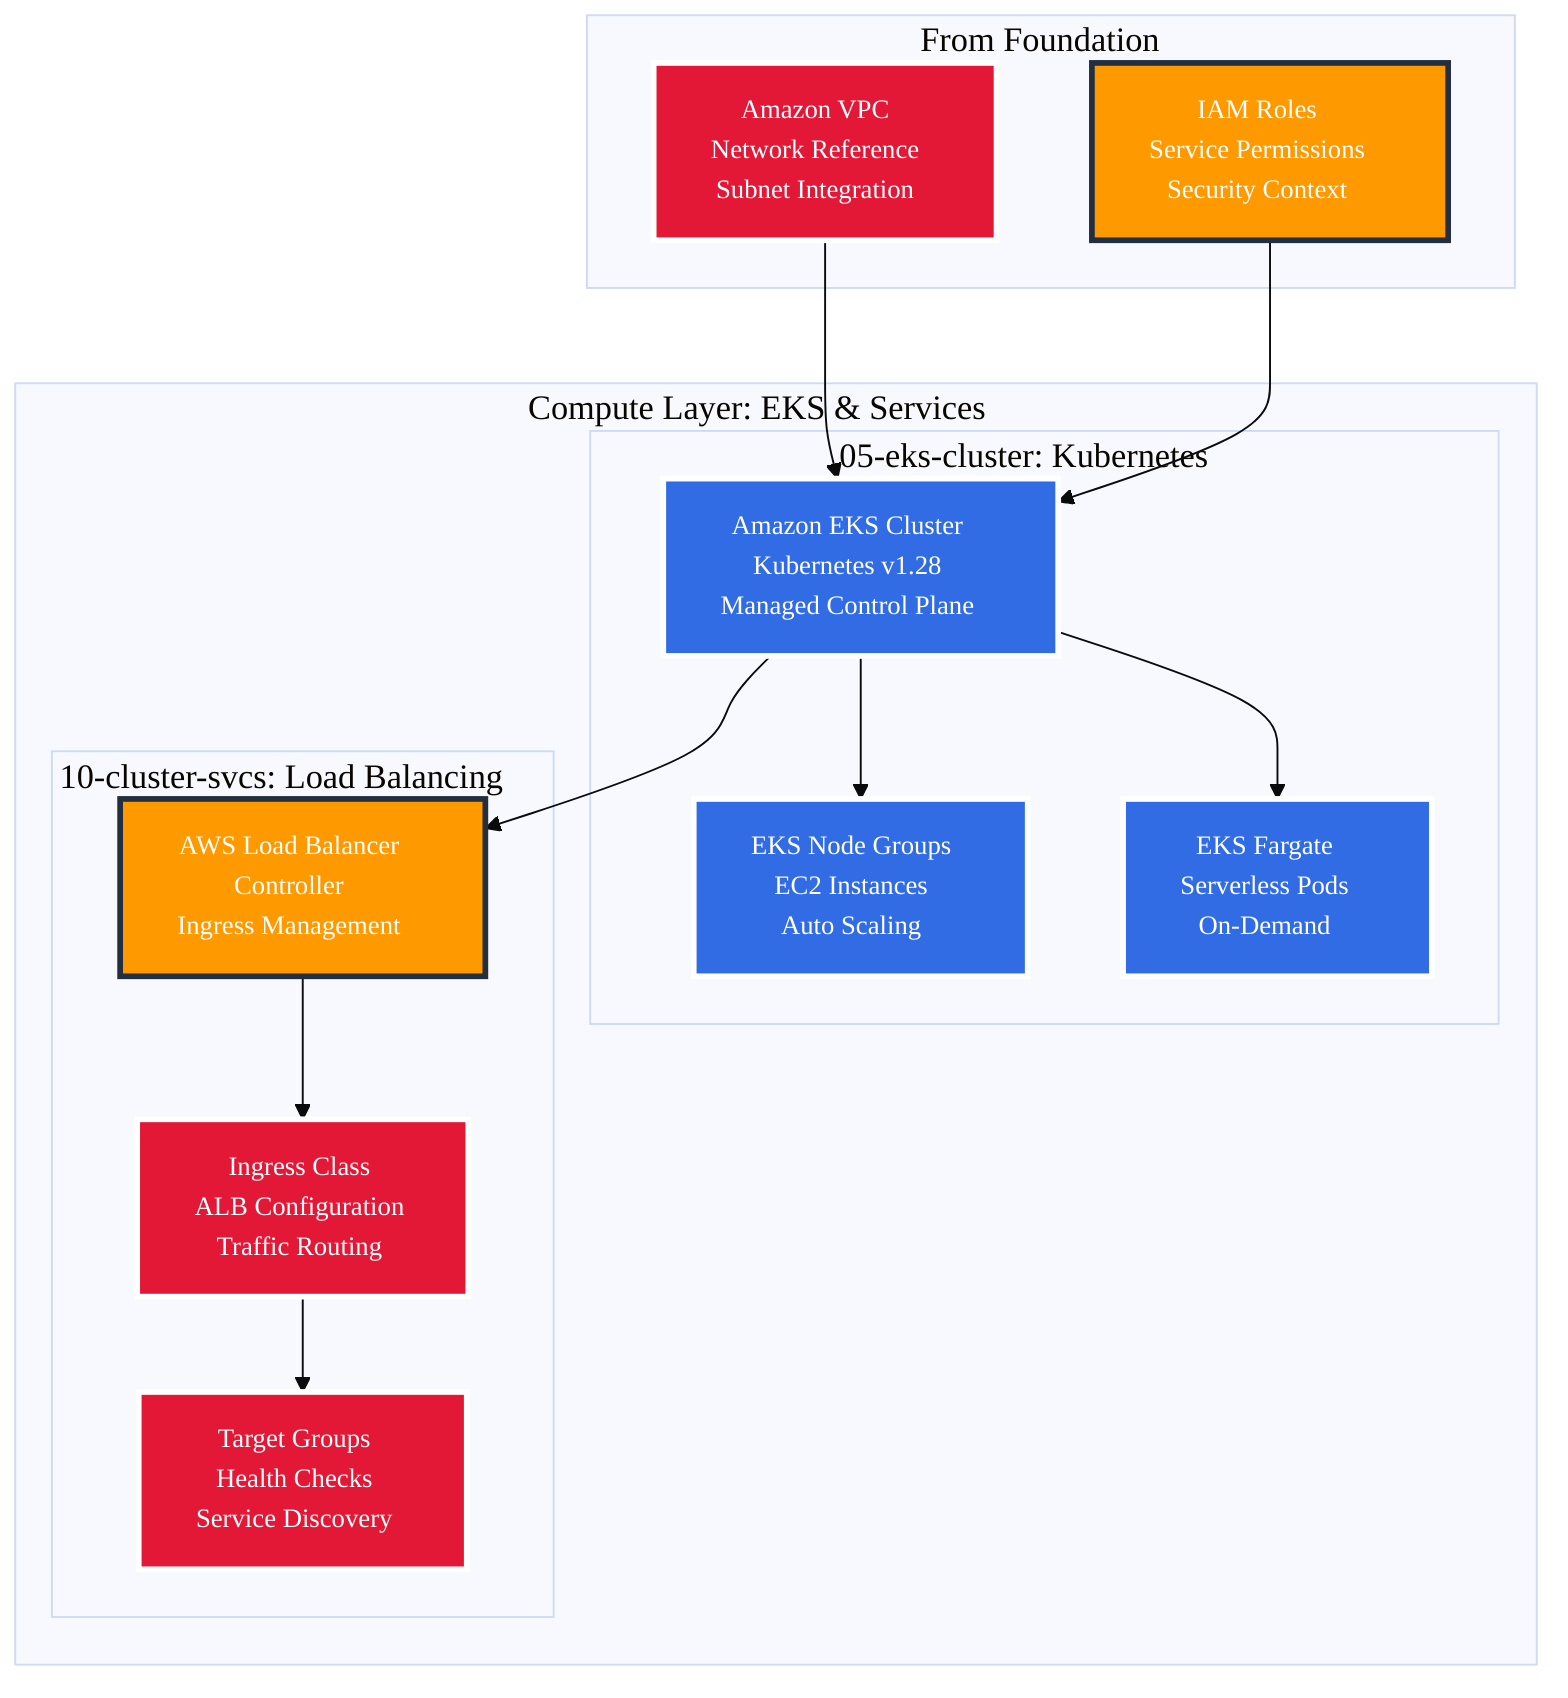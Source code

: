 %%{init: {'theme':'base', 'themeVariables': {'fontSize': '18px', 'fontFamily': 'Arial, sans-serif'}}}%%
graph TD
    classDef k8s fill:#326CE5,stroke:#FFFFFF,stroke-width:3px,color:#FFFFFF,font-size:14px
    classDef aws fill:#FF9900,stroke:#232F3E,stroke-width:3px,color:#FFFFFF,font-size:14px
    classDef network fill:#E31837,stroke:#FFFFFF,stroke-width:3px,color:#FFFFFF,font-size:14px
    
    subgraph COMPUTE["Compute Layer: EKS & Services"]
        subgraph EKS_CLUSTER["05-eks-cluster: Kubernetes"]
            EKS[Amazon EKS Cluster<br/>Kubernetes v1.28<br/>Managed Control Plane]:::k8s
            NODES[EKS Node Groups<br/>EC2 Instances<br/>Auto Scaling]:::k8s
            FARGATE[EKS Fargate<br/>Serverless Pods<br/>On-Demand]:::k8s
        end
        
        subgraph CLUSTER_SVCS["10-cluster-svcs: Load Balancing"]
            ALB_CONTROLLER[AWS Load Balancer<br/>Controller<br/>Ingress Management]:::aws
            INGRESS_CLASS[Ingress Class<br/>ALB Configuration<br/>Traffic Routing]:::network
            TARGET_GROUPS[Target Groups<br/>Health Checks<br/>Service Discovery]:::network
        end
    end
    
    subgraph NET_REF["From Foundation"]
        VPC_REF[Amazon VPC<br/>Network Reference<br/>Subnet Integration]:::network
        IAM_REF[IAM Roles<br/>Service Permissions<br/>Security Context]:::aws
    end
    
    VPC_REF --> EKS
    IAM_REF --> EKS
    EKS --> NODES
    EKS --> FARGATE
    EKS --> ALB_CONTROLLER
    ALB_CONTROLLER --> INGRESS_CLASS
    INGRESS_CLASS --> TARGET_GROUPS